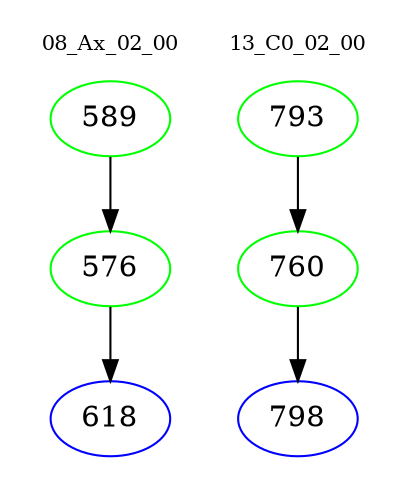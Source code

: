 digraph{
subgraph cluster_0 {
color = white
label = "08_Ax_02_00";
fontsize=10;
T0_589 [label="589", color="green"]
T0_589 -> T0_576 [color="black"]
T0_576 [label="576", color="green"]
T0_576 -> T0_618 [color="black"]
T0_618 [label="618", color="blue"]
}
subgraph cluster_1 {
color = white
label = "13_C0_02_00";
fontsize=10;
T1_793 [label="793", color="green"]
T1_793 -> T1_760 [color="black"]
T1_760 [label="760", color="green"]
T1_760 -> T1_798 [color="black"]
T1_798 [label="798", color="blue"]
}
}
